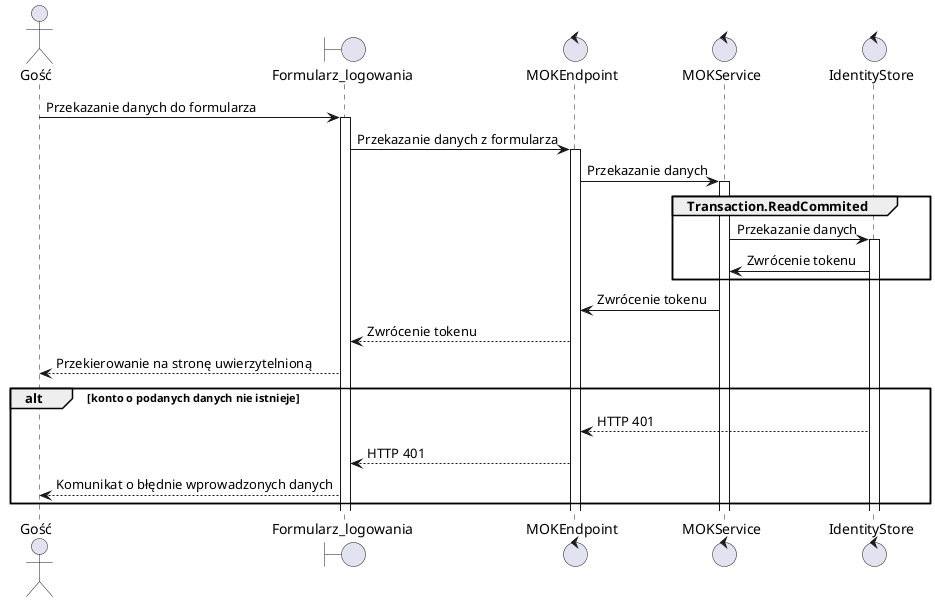 @startuml sekwencyjny

actor Gość as user
boundary Formularz_logowania as gui
control MOKEndpoint as controller
control MOKService as service
control IdentityStore as auth



user -> gui ++ : Przekazanie danych do formularza
gui -> controller ++ : Przekazanie danych z formularza
controller -> service ++ : Przekazanie danych

group  Transaction.ReadCommited
service -> auth ++ : Przekazanie danych
auth -> service : Zwrócenie tokenu
end

service -> controller : Zwrócenie tokenu
controller --> gui : Zwrócenie tokenu
gui --> user : Przekierowanie na stronę uwierzytelnioną 

alt konto o podanych danych nie istnieje
    auth --> controller : HTTP 401
    controller --> gui : HTTP 401
    gui --> user : Komunikat o błędnie wprowadzonych danych 
end

@enduml